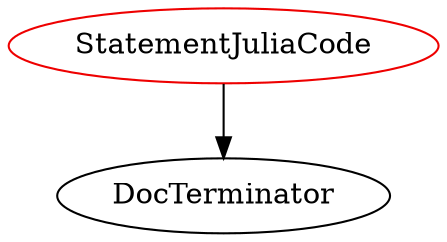 digraph statementjuliacode{
StatementJuliaCode	[shape=oval, color=red2, label="StatementJuliaCode"];
StatementJuliaCode -> DocTerminator;
}
